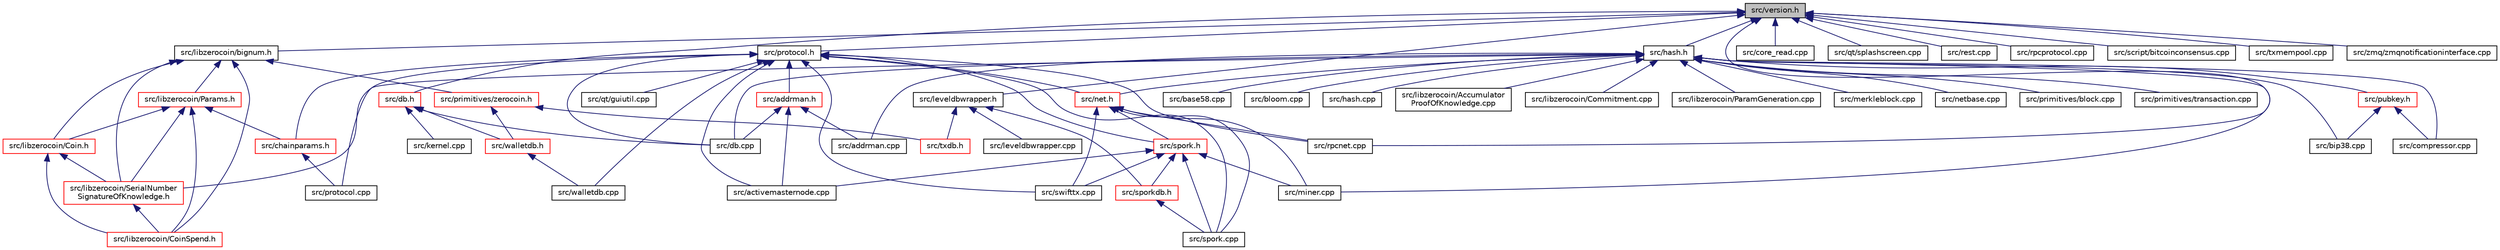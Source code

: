 digraph "src/version.h"
{
  edge [fontname="Helvetica",fontsize="10",labelfontname="Helvetica",labelfontsize="10"];
  node [fontname="Helvetica",fontsize="10",shape=record];
  Node1 [label="src/version.h",height=0.2,width=0.4,color="black", fillcolor="grey75", style="filled", fontcolor="black"];
  Node1 -> Node2 [dir="back",color="midnightblue",fontsize="10",style="solid",fontname="Helvetica"];
  Node2 [label="src/libzerocoin/bignum.h",height=0.2,width=0.4,color="black", fillcolor="white", style="filled",URL="$bignum_8h.html"];
  Node2 -> Node3 [dir="back",color="midnightblue",fontsize="10",style="solid",fontname="Helvetica"];
  Node3 [label="src/libzerocoin/Params.h",height=0.2,width=0.4,color="red", fillcolor="white", style="filled",URL="$_params_8h.html",tooltip="Parameter classes for Zerocoin. "];
  Node3 -> Node4 [dir="back",color="midnightblue",fontsize="10",style="solid",fontname="Helvetica"];
  Node4 [label="src/libzerocoin/Coin.h",height=0.2,width=0.4,color="red", fillcolor="white", style="filled",URL="$_coin_8h.html",tooltip="PublicCoin and PrivateCoin classes for the Zerocoin library. "];
  Node4 -> Node15 [dir="back",color="midnightblue",fontsize="10",style="solid",fontname="Helvetica"];
  Node15 [label="src/libzerocoin/CoinSpend.h",height=0.2,width=0.4,color="red", fillcolor="white", style="filled",URL="$_coin_spend_8h.html",tooltip="CoinSpend class for the Zerocoin library. "];
  Node4 -> Node116 [dir="back",color="midnightblue",fontsize="10",style="solid",fontname="Helvetica"];
  Node116 [label="src/libzerocoin/SerialNumber\lSignatureOfKnowledge.h",height=0.2,width=0.4,color="red", fillcolor="white", style="filled",URL="$_serial_number_signature_of_knowledge_8h.html",tooltip="SerialNumberSignatureOfKnowledge class for the Zerocoin library. "];
  Node116 -> Node15 [dir="back",color="midnightblue",fontsize="10",style="solid",fontname="Helvetica"];
  Node3 -> Node121 [dir="back",color="midnightblue",fontsize="10",style="solid",fontname="Helvetica"];
  Node121 [label="src/chainparams.h",height=0.2,width=0.4,color="red", fillcolor="white", style="filled",URL="$chainparams_8h.html"];
  Node121 -> Node134 [dir="back",color="midnightblue",fontsize="10",style="solid",fontname="Helvetica"];
  Node134 [label="src/protocol.cpp",height=0.2,width=0.4,color="black", fillcolor="white", style="filled",URL="$protocol_8cpp.html"];
  Node3 -> Node15 [dir="back",color="midnightblue",fontsize="10",style="solid",fontname="Helvetica"];
  Node3 -> Node116 [dir="back",color="midnightblue",fontsize="10",style="solid",fontname="Helvetica"];
  Node2 -> Node4 [dir="back",color="midnightblue",fontsize="10",style="solid",fontname="Helvetica"];
  Node2 -> Node141 [dir="back",color="midnightblue",fontsize="10",style="solid",fontname="Helvetica"];
  Node141 [label="src/primitives/zerocoin.h",height=0.2,width=0.4,color="red", fillcolor="white", style="filled",URL="$zerocoin_8h.html",tooltip="Exceptions and constants for Zerocoin. "];
  Node141 -> Node17 [dir="back",color="midnightblue",fontsize="10",style="solid",fontname="Helvetica"];
  Node17 [label="src/txdb.h",height=0.2,width=0.4,color="red", fillcolor="white", style="filled",URL="$txdb_8h.html"];
  Node141 -> Node118 [dir="back",color="midnightblue",fontsize="10",style="solid",fontname="Helvetica"];
  Node118 [label="src/walletdb.h",height=0.2,width=0.4,color="red", fillcolor="white", style="filled",URL="$walletdb_8h.html"];
  Node118 -> Node93 [dir="back",color="midnightblue",fontsize="10",style="solid",fontname="Helvetica"];
  Node93 [label="src/walletdb.cpp",height=0.2,width=0.4,color="black", fillcolor="white", style="filled",URL="$walletdb_8cpp.html"];
  Node2 -> Node116 [dir="back",color="midnightblue",fontsize="10",style="solid",fontname="Helvetica"];
  Node2 -> Node15 [dir="back",color="midnightblue",fontsize="10",style="solid",fontname="Helvetica"];
  Node1 -> Node147 [dir="back",color="midnightblue",fontsize="10",style="solid",fontname="Helvetica"];
  Node147 [label="src/protocol.h",height=0.2,width=0.4,color="black", fillcolor="white", style="filled",URL="$protocol_8h.html"];
  Node147 -> Node121 [dir="back",color="midnightblue",fontsize="10",style="solid",fontname="Helvetica"];
  Node147 -> Node148 [dir="back",color="midnightblue",fontsize="10",style="solid",fontname="Helvetica"];
  Node148 [label="src/net.h",height=0.2,width=0.4,color="red", fillcolor="white", style="filled",URL="$net_8h.html"];
  Node148 -> Node21 [dir="back",color="midnightblue",fontsize="10",style="solid",fontname="Helvetica"];
  Node21 [label="src/spork.h",height=0.2,width=0.4,color="red", fillcolor="white", style="filled",URL="$spork_8h.html"];
  Node21 -> Node22 [dir="back",color="midnightblue",fontsize="10",style="solid",fontname="Helvetica"];
  Node22 [label="src/activemasternode.cpp",height=0.2,width=0.4,color="black", fillcolor="white", style="filled",URL="$activemasternode_8cpp.html"];
  Node21 -> Node23 [dir="back",color="midnightblue",fontsize="10",style="solid",fontname="Helvetica"];
  Node23 [label="src/sporkdb.h",height=0.2,width=0.4,color="red", fillcolor="white", style="filled",URL="$sporkdb_8h.html"];
  Node23 -> Node24 [dir="back",color="midnightblue",fontsize="10",style="solid",fontname="Helvetica"];
  Node24 [label="src/spork.cpp",height=0.2,width=0.4,color="black", fillcolor="white", style="filled",URL="$spork_8cpp.html"];
  Node21 -> Node12 [dir="back",color="midnightblue",fontsize="10",style="solid",fontname="Helvetica"];
  Node12 [label="src/miner.cpp",height=0.2,width=0.4,color="black", fillcolor="white", style="filled",URL="$miner_8cpp.html"];
  Node21 -> Node24 [dir="back",color="midnightblue",fontsize="10",style="solid",fontname="Helvetica"];
  Node21 -> Node66 [dir="back",color="midnightblue",fontsize="10",style="solid",fontname="Helvetica"];
  Node66 [label="src/swifttx.cpp",height=0.2,width=0.4,color="black", fillcolor="white", style="filled",URL="$swifttx_8cpp.html"];
  Node148 -> Node12 [dir="back",color="midnightblue",fontsize="10",style="solid",fontname="Helvetica"];
  Node148 -> Node107 [dir="back",color="midnightblue",fontsize="10",style="solid",fontname="Helvetica"];
  Node107 [label="src/rpcnet.cpp",height=0.2,width=0.4,color="black", fillcolor="white", style="filled",URL="$rpcnet_8cpp.html"];
  Node148 -> Node24 [dir="back",color="midnightblue",fontsize="10",style="solid",fontname="Helvetica"];
  Node148 -> Node66 [dir="back",color="midnightblue",fontsize="10",style="solid",fontname="Helvetica"];
  Node147 -> Node21 [dir="back",color="midnightblue",fontsize="10",style="solid",fontname="Helvetica"];
  Node147 -> Node150 [dir="back",color="midnightblue",fontsize="10",style="solid",fontname="Helvetica"];
  Node150 [label="src/addrman.h",height=0.2,width=0.4,color="red", fillcolor="white", style="filled",URL="$addrman_8h.html"];
  Node150 -> Node22 [dir="back",color="midnightblue",fontsize="10",style="solid",fontname="Helvetica"];
  Node150 -> Node151 [dir="back",color="midnightblue",fontsize="10",style="solid",fontname="Helvetica"];
  Node151 [label="src/addrman.cpp",height=0.2,width=0.4,color="black", fillcolor="white", style="filled",URL="$addrman_8cpp.html"];
  Node150 -> Node152 [dir="back",color="midnightblue",fontsize="10",style="solid",fontname="Helvetica"];
  Node152 [label="src/db.cpp",height=0.2,width=0.4,color="black", fillcolor="white", style="filled",URL="$db_8cpp.html"];
  Node147 -> Node22 [dir="back",color="midnightblue",fontsize="10",style="solid",fontname="Helvetica"];
  Node147 -> Node152 [dir="back",color="midnightblue",fontsize="10",style="solid",fontname="Helvetica"];
  Node147 -> Node134 [dir="back",color="midnightblue",fontsize="10",style="solid",fontname="Helvetica"];
  Node147 -> Node38 [dir="back",color="midnightblue",fontsize="10",style="solid",fontname="Helvetica"];
  Node38 [label="src/qt/guiutil.cpp",height=0.2,width=0.4,color="black", fillcolor="white", style="filled",URL="$guiutil_8cpp.html"];
  Node147 -> Node107 [dir="back",color="midnightblue",fontsize="10",style="solid",fontname="Helvetica"];
  Node147 -> Node24 [dir="back",color="midnightblue",fontsize="10",style="solid",fontname="Helvetica"];
  Node147 -> Node66 [dir="back",color="midnightblue",fontsize="10",style="solid",fontname="Helvetica"];
  Node147 -> Node93 [dir="back",color="midnightblue",fontsize="10",style="solid",fontname="Helvetica"];
  Node1 -> Node153 [dir="back",color="midnightblue",fontsize="10",style="solid",fontname="Helvetica"];
  Node153 [label="src/hash.h",height=0.2,width=0.4,color="black", fillcolor="white", style="filled",URL="$hash_8h.html"];
  Node153 -> Node148 [dir="back",color="midnightblue",fontsize="10",style="solid",fontname="Helvetica"];
  Node153 -> Node116 [dir="back",color="midnightblue",fontsize="10",style="solid",fontname="Helvetica"];
  Node153 -> Node154 [dir="back",color="midnightblue",fontsize="10",style="solid",fontname="Helvetica"];
  Node154 [label="src/pubkey.h",height=0.2,width=0.4,color="red", fillcolor="white", style="filled",URL="$pubkey_8h.html"];
  Node154 -> Node124 [dir="back",color="midnightblue",fontsize="10",style="solid",fontname="Helvetica"];
  Node124 [label="src/bip38.cpp",height=0.2,width=0.4,color="black", fillcolor="white", style="filled",URL="$bip38_8cpp.html"];
  Node154 -> Node173 [dir="back",color="midnightblue",fontsize="10",style="solid",fontname="Helvetica"];
  Node173 [label="src/compressor.cpp",height=0.2,width=0.4,color="black", fillcolor="white", style="filled",URL="$compressor_8cpp.html"];
  Node153 -> Node151 [dir="back",color="midnightblue",fontsize="10",style="solid",fontname="Helvetica"];
  Node153 -> Node123 [dir="back",color="midnightblue",fontsize="10",style="solid",fontname="Helvetica"];
  Node123 [label="src/base58.cpp",height=0.2,width=0.4,color="black", fillcolor="white", style="filled",URL="$base58_8cpp.html"];
  Node153 -> Node124 [dir="back",color="midnightblue",fontsize="10",style="solid",fontname="Helvetica"];
  Node153 -> Node174 [dir="back",color="midnightblue",fontsize="10",style="solid",fontname="Helvetica"];
  Node174 [label="src/bloom.cpp",height=0.2,width=0.4,color="black", fillcolor="white", style="filled",URL="$bloom_8cpp.html"];
  Node153 -> Node173 [dir="back",color="midnightblue",fontsize="10",style="solid",fontname="Helvetica"];
  Node153 -> Node152 [dir="back",color="midnightblue",fontsize="10",style="solid",fontname="Helvetica"];
  Node153 -> Node196 [dir="back",color="midnightblue",fontsize="10",style="solid",fontname="Helvetica"];
  Node196 [label="src/hash.cpp",height=0.2,width=0.4,color="black", fillcolor="white", style="filled",URL="$hash_8cpp.html"];
  Node153 -> Node115 [dir="back",color="midnightblue",fontsize="10",style="solid",fontname="Helvetica"];
  Node115 [label="src/libzerocoin/Accumulator\lProofOfKnowledge.cpp",height=0.2,width=0.4,color="black", fillcolor="white", style="filled",URL="$_accumulator_proof_of_knowledge_8cpp.html",tooltip="AccumulatorProofOfKnowledge class for the Zerocoin library. "];
  Node153 -> Node137 [dir="back",color="midnightblue",fontsize="10",style="solid",fontname="Helvetica"];
  Node137 [label="src/libzerocoin/Commitment.cpp",height=0.2,width=0.4,color="black", fillcolor="white", style="filled",URL="$_commitment_8cpp.html",tooltip="Commitment and CommitmentProof classes for the Zerocoin library. "];
  Node153 -> Node139 [dir="back",color="midnightblue",fontsize="10",style="solid",fontname="Helvetica"];
  Node139 [label="src/libzerocoin/ParamGeneration.cpp",height=0.2,width=0.4,color="black", fillcolor="white", style="filled",URL="$_param_generation_8cpp.html",tooltip="Parameter manipulation routines for the Zerocoin cryptographic components. "];
  Node153 -> Node162 [dir="back",color="midnightblue",fontsize="10",style="solid",fontname="Helvetica"];
  Node162 [label="src/merkleblock.cpp",height=0.2,width=0.4,color="black", fillcolor="white", style="filled",URL="$merkleblock_8cpp.html"];
  Node153 -> Node12 [dir="back",color="midnightblue",fontsize="10",style="solid",fontname="Helvetica"];
  Node153 -> Node197 [dir="back",color="midnightblue",fontsize="10",style="solid",fontname="Helvetica"];
  Node197 [label="src/netbase.cpp",height=0.2,width=0.4,color="black", fillcolor="white", style="filled",URL="$netbase_8cpp.html"];
  Node153 -> Node163 [dir="back",color="midnightblue",fontsize="10",style="solid",fontname="Helvetica"];
  Node163 [label="src/primitives/block.cpp",height=0.2,width=0.4,color="black", fillcolor="white", style="filled",URL="$block_8cpp.html"];
  Node153 -> Node98 [dir="back",color="midnightblue",fontsize="10",style="solid",fontname="Helvetica"];
  Node98 [label="src/primitives/transaction.cpp",height=0.2,width=0.4,color="black", fillcolor="white", style="filled",URL="$transaction_8cpp.html"];
  Node1 -> Node198 [dir="back",color="midnightblue",fontsize="10",style="solid",fontname="Helvetica"];
  Node198 [label="src/leveldbwrapper.h",height=0.2,width=0.4,color="black", fillcolor="white", style="filled",URL="$leveldbwrapper_8h.html"];
  Node198 -> Node17 [dir="back",color="midnightblue",fontsize="10",style="solid",fontname="Helvetica"];
  Node198 -> Node23 [dir="back",color="midnightblue",fontsize="10",style="solid",fontname="Helvetica"];
  Node198 -> Node199 [dir="back",color="midnightblue",fontsize="10",style="solid",fontname="Helvetica"];
  Node199 [label="src/leveldbwrapper.cpp",height=0.2,width=0.4,color="black", fillcolor="white", style="filled",URL="$leveldbwrapper_8cpp.html"];
  Node1 -> Node200 [dir="back",color="midnightblue",fontsize="10",style="solid",fontname="Helvetica"];
  Node200 [label="src/db.h",height=0.2,width=0.4,color="red", fillcolor="white", style="filled",URL="$db_8h.html"];
  Node200 -> Node118 [dir="back",color="midnightblue",fontsize="10",style="solid",fontname="Helvetica"];
  Node200 -> Node152 [dir="back",color="midnightblue",fontsize="10",style="solid",fontname="Helvetica"];
  Node200 -> Node94 [dir="back",color="midnightblue",fontsize="10",style="solid",fontname="Helvetica"];
  Node94 [label="src/kernel.cpp",height=0.2,width=0.4,color="black", fillcolor="white", style="filled",URL="$kernel_8cpp.html"];
  Node1 -> Node160 [dir="back",color="midnightblue",fontsize="10",style="solid",fontname="Helvetica"];
  Node160 [label="src/core_read.cpp",height=0.2,width=0.4,color="black", fillcolor="white", style="filled",URL="$core__read_8cpp.html"];
  Node1 -> Node201 [dir="back",color="midnightblue",fontsize="10",style="solid",fontname="Helvetica"];
  Node201 [label="src/qt/splashscreen.cpp",height=0.2,width=0.4,color="black", fillcolor="white", style="filled",URL="$splashscreen_8cpp.html"];
  Node1 -> Node104 [dir="back",color="midnightblue",fontsize="10",style="solid",fontname="Helvetica"];
  Node104 [label="src/rest.cpp",height=0.2,width=0.4,color="black", fillcolor="white", style="filled",URL="$rest_8cpp.html"];
  Node1 -> Node107 [dir="back",color="midnightblue",fontsize="10",style="solid",fontname="Helvetica"];
  Node1 -> Node202 [dir="back",color="midnightblue",fontsize="10",style="solid",fontname="Helvetica"];
  Node202 [label="src/rpcprotocol.cpp",height=0.2,width=0.4,color="black", fillcolor="white", style="filled",URL="$rpcprotocol_8cpp.html"];
  Node1 -> Node187 [dir="back",color="midnightblue",fontsize="10",style="solid",fontname="Helvetica"];
  Node187 [label="src/script/bitcoinconsensus.cpp",height=0.2,width=0.4,color="black", fillcolor="white", style="filled",URL="$bitcoinconsensus_8cpp.html"];
  Node1 -> Node110 [dir="back",color="midnightblue",fontsize="10",style="solid",fontname="Helvetica"];
  Node110 [label="src/txmempool.cpp",height=0.2,width=0.4,color="black", fillcolor="white", style="filled",URL="$txmempool_8cpp.html"];
  Node1 -> Node111 [dir="back",color="midnightblue",fontsize="10",style="solid",fontname="Helvetica"];
  Node111 [label="src/zmq/zmqnotificationinterface.cpp",height=0.2,width=0.4,color="black", fillcolor="white", style="filled",URL="$zmqnotificationinterface_8cpp.html"];
}
